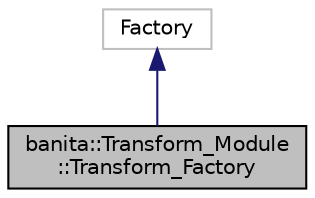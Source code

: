 digraph "banita::Transform_Module::Transform_Factory"
{
 // LATEX_PDF_SIZE
  edge [fontname="Helvetica",fontsize="10",labelfontname="Helvetica",labelfontsize="10"];
  node [fontname="Helvetica",fontsize="10",shape=record];
  Node0 [label="banita::Transform_Module\l::Transform_Factory",height=0.2,width=0.4,color="black", fillcolor="grey75", style="filled", fontcolor="black",tooltip="Factory of the transform module."];
  Node1 -> Node0 [dir="back",color="midnightblue",fontsize="10",style="solid",fontname="Helvetica"];
  Node1 [label="Factory",height=0.2,width=0.4,color="grey75", fillcolor="white", style="filled",tooltip=" "];
}
